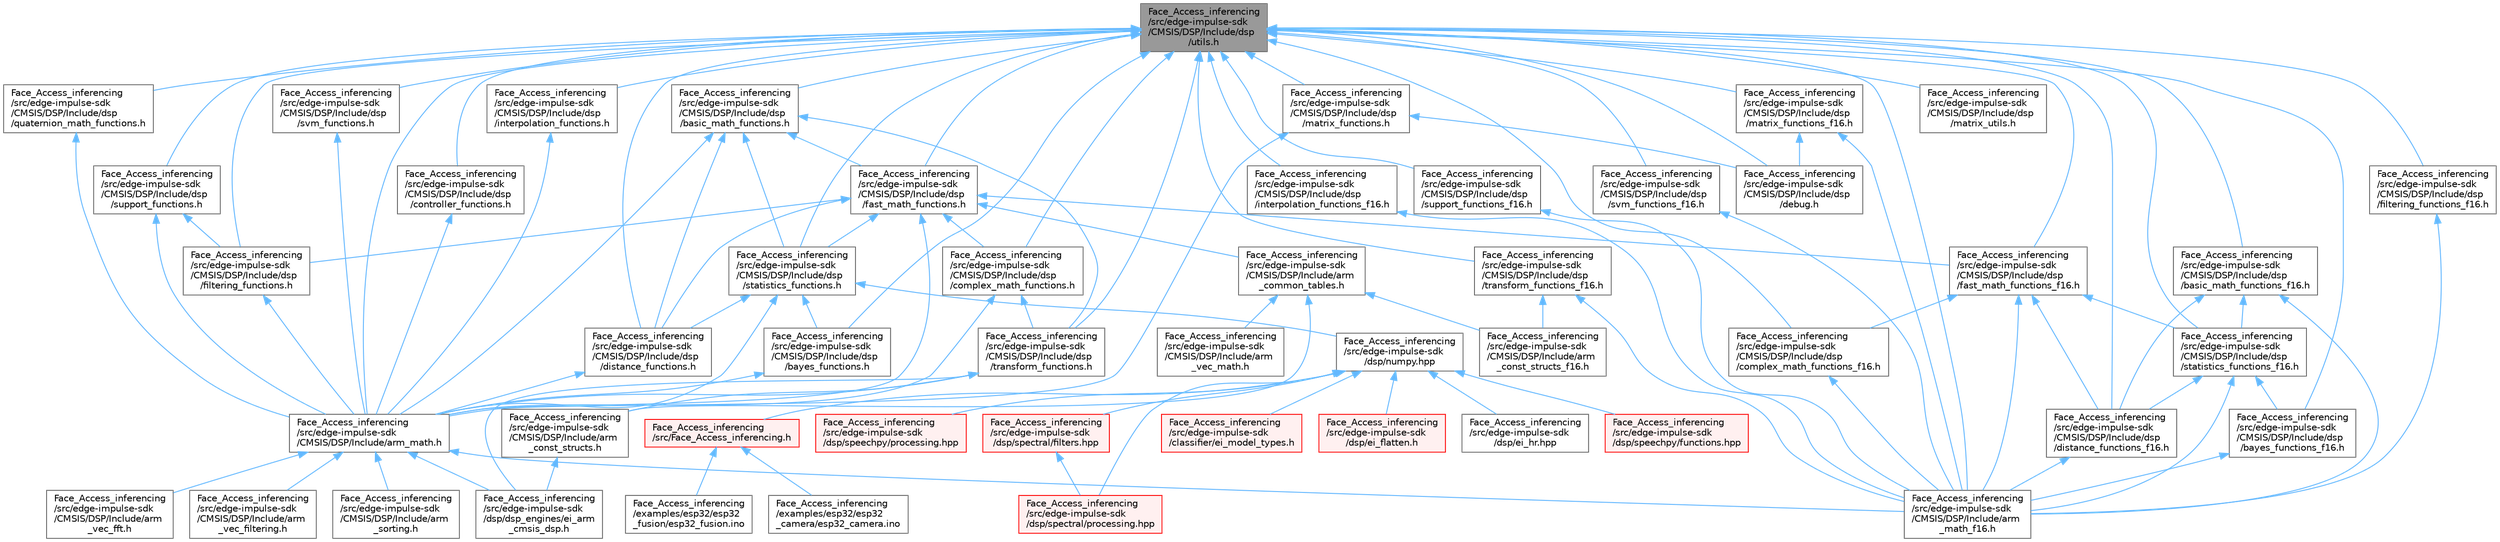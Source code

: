 digraph "Face_Access_inferencing/src/edge-impulse-sdk/CMSIS/DSP/Include/dsp/utils.h"
{
 // LATEX_PDF_SIZE
  bgcolor="transparent";
  edge [fontname=Helvetica,fontsize=10,labelfontname=Helvetica,labelfontsize=10];
  node [fontname=Helvetica,fontsize=10,shape=box,height=0.2,width=0.4];
  Node1 [id="Node000001",label="Face_Access_inferencing\l/src/edge-impulse-sdk\l/CMSIS/DSP/Include/dsp\l/utils.h",height=0.2,width=0.4,color="gray40", fillcolor="grey60", style="filled", fontcolor="black",tooltip=" "];
  Node1 -> Node2 [id="edge1_Node000001_Node000002",dir="back",color="steelblue1",style="solid",tooltip=" "];
  Node2 [id="Node000002",label="Face_Access_inferencing\l/src/edge-impulse-sdk\l/CMSIS/DSP/Include/arm_math.h",height=0.2,width=0.4,color="grey40", fillcolor="white", style="filled",URL="$arm__math_8h.html",tooltip=" "];
  Node2 -> Node3 [id="edge2_Node000002_Node000003",dir="back",color="steelblue1",style="solid",tooltip=" "];
  Node3 [id="Node000003",label="Face_Access_inferencing\l/src/edge-impulse-sdk\l/CMSIS/DSP/Include/arm\l_math_f16.h",height=0.2,width=0.4,color="grey40", fillcolor="white", style="filled",URL="$arm__math__f16_8h.html",tooltip=" "];
  Node2 -> Node4 [id="edge3_Node000002_Node000004",dir="back",color="steelblue1",style="solid",tooltip=" "];
  Node4 [id="Node000004",label="Face_Access_inferencing\l/src/edge-impulse-sdk\l/CMSIS/DSP/Include/arm\l_sorting.h",height=0.2,width=0.4,color="grey40", fillcolor="white", style="filled",URL="$arm__sorting_8h.html",tooltip=" "];
  Node2 -> Node5 [id="edge4_Node000002_Node000005",dir="back",color="steelblue1",style="solid",tooltip=" "];
  Node5 [id="Node000005",label="Face_Access_inferencing\l/src/edge-impulse-sdk\l/CMSIS/DSP/Include/arm\l_vec_fft.h",height=0.2,width=0.4,color="grey40", fillcolor="white", style="filled",URL="$arm__vec__fft_8h.html",tooltip=" "];
  Node2 -> Node6 [id="edge5_Node000002_Node000006",dir="back",color="steelblue1",style="solid",tooltip=" "];
  Node6 [id="Node000006",label="Face_Access_inferencing\l/src/edge-impulse-sdk\l/CMSIS/DSP/Include/arm\l_vec_filtering.h",height=0.2,width=0.4,color="grey40", fillcolor="white", style="filled",URL="$arm__vec__filtering_8h.html",tooltip=" "];
  Node2 -> Node7 [id="edge6_Node000002_Node000007",dir="back",color="steelblue1",style="solid",tooltip=" "];
  Node7 [id="Node000007",label="Face_Access_inferencing\l/src/edge-impulse-sdk\l/dsp/dsp_engines/ei_arm\l_cmsis_dsp.h",height=0.2,width=0.4,color="grey40", fillcolor="white", style="filled",URL="$ei__arm__cmsis__dsp_8h.html",tooltip=" "];
  Node1 -> Node3 [id="edge7_Node000001_Node000003",dir="back",color="steelblue1",style="solid",tooltip=" "];
  Node1 -> Node8 [id="edge8_Node000001_Node000008",dir="back",color="steelblue1",style="solid",tooltip=" "];
  Node8 [id="Node000008",label="Face_Access_inferencing\l/src/edge-impulse-sdk\l/CMSIS/DSP/Include/dsp\l/basic_math_functions.h",height=0.2,width=0.4,color="grey40", fillcolor="white", style="filled",URL="$basic__math__functions_8h.html",tooltip=" "];
  Node8 -> Node2 [id="edge9_Node000008_Node000002",dir="back",color="steelblue1",style="solid",tooltip=" "];
  Node8 -> Node9 [id="edge10_Node000008_Node000009",dir="back",color="steelblue1",style="solid",tooltip=" "];
  Node9 [id="Node000009",label="Face_Access_inferencing\l/src/edge-impulse-sdk\l/CMSIS/DSP/Include/dsp\l/distance_functions.h",height=0.2,width=0.4,color="grey40", fillcolor="white", style="filled",URL="$distance__functions_8h.html",tooltip=" "];
  Node9 -> Node2 [id="edge11_Node000009_Node000002",dir="back",color="steelblue1",style="solid",tooltip=" "];
  Node8 -> Node10 [id="edge12_Node000008_Node000010",dir="back",color="steelblue1",style="solid",tooltip=" "];
  Node10 [id="Node000010",label="Face_Access_inferencing\l/src/edge-impulse-sdk\l/CMSIS/DSP/Include/dsp\l/fast_math_functions.h",height=0.2,width=0.4,color="grey40", fillcolor="white", style="filled",URL="$fast__math__functions_8h.html",tooltip=" "];
  Node10 -> Node11 [id="edge13_Node000010_Node000011",dir="back",color="steelblue1",style="solid",tooltip=" "];
  Node11 [id="Node000011",label="Face_Access_inferencing\l/src/edge-impulse-sdk\l/CMSIS/DSP/Include/arm\l_common_tables.h",height=0.2,width=0.4,color="grey40", fillcolor="white", style="filled",URL="$arm__common__tables_8h.html",tooltip=" "];
  Node11 -> Node12 [id="edge14_Node000011_Node000012",dir="back",color="steelblue1",style="solid",tooltip=" "];
  Node12 [id="Node000012",label="Face_Access_inferencing\l/src/edge-impulse-sdk\l/CMSIS/DSP/Include/arm\l_const_structs.h",height=0.2,width=0.4,color="grey40", fillcolor="white", style="filled",URL="$arm__const__structs_8h.html",tooltip=" "];
  Node12 -> Node7 [id="edge15_Node000012_Node000007",dir="back",color="steelblue1",style="solid",tooltip=" "];
  Node11 -> Node13 [id="edge16_Node000011_Node000013",dir="back",color="steelblue1",style="solid",tooltip=" "];
  Node13 [id="Node000013",label="Face_Access_inferencing\l/src/edge-impulse-sdk\l/CMSIS/DSP/Include/arm\l_const_structs_f16.h",height=0.2,width=0.4,color="grey40", fillcolor="white", style="filled",URL="$arm__const__structs__f16_8h.html",tooltip=" "];
  Node11 -> Node14 [id="edge17_Node000011_Node000014",dir="back",color="steelblue1",style="solid",tooltip=" "];
  Node14 [id="Node000014",label="Face_Access_inferencing\l/src/edge-impulse-sdk\l/CMSIS/DSP/Include/arm\l_vec_math.h",height=0.2,width=0.4,color="grey40", fillcolor="white", style="filled",URL="$arm__vec__math_8h.html",tooltip=" "];
  Node10 -> Node2 [id="edge18_Node000010_Node000002",dir="back",color="steelblue1",style="solid",tooltip=" "];
  Node10 -> Node15 [id="edge19_Node000010_Node000015",dir="back",color="steelblue1",style="solid",tooltip=" "];
  Node15 [id="Node000015",label="Face_Access_inferencing\l/src/edge-impulse-sdk\l/CMSIS/DSP/Include/dsp\l/complex_math_functions.h",height=0.2,width=0.4,color="grey40", fillcolor="white", style="filled",URL="$complex__math__functions_8h.html",tooltip=" "];
  Node15 -> Node2 [id="edge20_Node000015_Node000002",dir="back",color="steelblue1",style="solid",tooltip=" "];
  Node15 -> Node16 [id="edge21_Node000015_Node000016",dir="back",color="steelblue1",style="solid",tooltip=" "];
  Node16 [id="Node000016",label="Face_Access_inferencing\l/src/edge-impulse-sdk\l/CMSIS/DSP/Include/dsp\l/transform_functions.h",height=0.2,width=0.4,color="grey40", fillcolor="white", style="filled",URL="$transform__functions_8h.html",tooltip=" "];
  Node16 -> Node12 [id="edge22_Node000016_Node000012",dir="back",color="steelblue1",style="solid",tooltip=" "];
  Node16 -> Node2 [id="edge23_Node000016_Node000002",dir="back",color="steelblue1",style="solid",tooltip=" "];
  Node16 -> Node7 [id="edge24_Node000016_Node000007",dir="back",color="steelblue1",style="solid",tooltip=" "];
  Node10 -> Node9 [id="edge25_Node000010_Node000009",dir="back",color="steelblue1",style="solid",tooltip=" "];
  Node10 -> Node17 [id="edge26_Node000010_Node000017",dir="back",color="steelblue1",style="solid",tooltip=" "];
  Node17 [id="Node000017",label="Face_Access_inferencing\l/src/edge-impulse-sdk\l/CMSIS/DSP/Include/dsp\l/fast_math_functions_f16.h",height=0.2,width=0.4,color="grey40", fillcolor="white", style="filled",URL="$fast__math__functions__f16_8h.html",tooltip=" "];
  Node17 -> Node3 [id="edge27_Node000017_Node000003",dir="back",color="steelblue1",style="solid",tooltip=" "];
  Node17 -> Node18 [id="edge28_Node000017_Node000018",dir="back",color="steelblue1",style="solid",tooltip=" "];
  Node18 [id="Node000018",label="Face_Access_inferencing\l/src/edge-impulse-sdk\l/CMSIS/DSP/Include/dsp\l/complex_math_functions_f16.h",height=0.2,width=0.4,color="grey40", fillcolor="white", style="filled",URL="$complex__math__functions__f16_8h.html",tooltip=" "];
  Node18 -> Node3 [id="edge29_Node000018_Node000003",dir="back",color="steelblue1",style="solid",tooltip=" "];
  Node17 -> Node19 [id="edge30_Node000017_Node000019",dir="back",color="steelblue1",style="solid",tooltip=" "];
  Node19 [id="Node000019",label="Face_Access_inferencing\l/src/edge-impulse-sdk\l/CMSIS/DSP/Include/dsp\l/distance_functions_f16.h",height=0.2,width=0.4,color="grey40", fillcolor="white", style="filled",URL="$distance__functions__f16_8h.html",tooltip=" "];
  Node19 -> Node3 [id="edge31_Node000019_Node000003",dir="back",color="steelblue1",style="solid",tooltip=" "];
  Node17 -> Node20 [id="edge32_Node000017_Node000020",dir="back",color="steelblue1",style="solid",tooltip=" "];
  Node20 [id="Node000020",label="Face_Access_inferencing\l/src/edge-impulse-sdk\l/CMSIS/DSP/Include/dsp\l/statistics_functions_f16.h",height=0.2,width=0.4,color="grey40", fillcolor="white", style="filled",URL="$statistics__functions__f16_8h.html",tooltip=" "];
  Node20 -> Node3 [id="edge33_Node000020_Node000003",dir="back",color="steelblue1",style="solid",tooltip=" "];
  Node20 -> Node21 [id="edge34_Node000020_Node000021",dir="back",color="steelblue1",style="solid",tooltip=" "];
  Node21 [id="Node000021",label="Face_Access_inferencing\l/src/edge-impulse-sdk\l/CMSIS/DSP/Include/dsp\l/bayes_functions_f16.h",height=0.2,width=0.4,color="grey40", fillcolor="white", style="filled",URL="$bayes__functions__f16_8h.html",tooltip=" "];
  Node21 -> Node3 [id="edge35_Node000021_Node000003",dir="back",color="steelblue1",style="solid",tooltip=" "];
  Node20 -> Node19 [id="edge36_Node000020_Node000019",dir="back",color="steelblue1",style="solid",tooltip=" "];
  Node10 -> Node22 [id="edge37_Node000010_Node000022",dir="back",color="steelblue1",style="solid",tooltip=" "];
  Node22 [id="Node000022",label="Face_Access_inferencing\l/src/edge-impulse-sdk\l/CMSIS/DSP/Include/dsp\l/filtering_functions.h",height=0.2,width=0.4,color="grey40", fillcolor="white", style="filled",URL="$filtering__functions_8h.html",tooltip=" "];
  Node22 -> Node2 [id="edge38_Node000022_Node000002",dir="back",color="steelblue1",style="solid",tooltip=" "];
  Node10 -> Node23 [id="edge39_Node000010_Node000023",dir="back",color="steelblue1",style="solid",tooltip=" "];
  Node23 [id="Node000023",label="Face_Access_inferencing\l/src/edge-impulse-sdk\l/CMSIS/DSP/Include/dsp\l/statistics_functions.h",height=0.2,width=0.4,color="grey40", fillcolor="white", style="filled",URL="$statistics__functions_8h.html",tooltip=" "];
  Node23 -> Node2 [id="edge40_Node000023_Node000002",dir="back",color="steelblue1",style="solid",tooltip=" "];
  Node23 -> Node24 [id="edge41_Node000023_Node000024",dir="back",color="steelblue1",style="solid",tooltip=" "];
  Node24 [id="Node000024",label="Face_Access_inferencing\l/src/edge-impulse-sdk\l/CMSIS/DSP/Include/dsp\l/bayes_functions.h",height=0.2,width=0.4,color="grey40", fillcolor="white", style="filled",URL="$bayes__functions_8h.html",tooltip=" "];
  Node24 -> Node2 [id="edge42_Node000024_Node000002",dir="back",color="steelblue1",style="solid",tooltip=" "];
  Node23 -> Node9 [id="edge43_Node000023_Node000009",dir="back",color="steelblue1",style="solid",tooltip=" "];
  Node23 -> Node25 [id="edge44_Node000023_Node000025",dir="back",color="steelblue1",style="solid",tooltip=" "];
  Node25 [id="Node000025",label="Face_Access_inferencing\l/src/edge-impulse-sdk\l/dsp/numpy.hpp",height=0.2,width=0.4,color="grey40", fillcolor="white", style="filled",URL="$numpy_8hpp.html",tooltip=" "];
  Node25 -> Node26 [id="edge45_Node000025_Node000026",dir="back",color="steelblue1",style="solid",tooltip=" "];
  Node26 [id="Node000026",label="Face_Access_inferencing\l/src/Face_Access_inferencing.h",height=0.2,width=0.4,color="red", fillcolor="#FFF0F0", style="filled",URL="$_face___access__inferencing_8h.html",tooltip=" "];
  Node26 -> Node27 [id="edge46_Node000026_Node000027",dir="back",color="steelblue1",style="solid",tooltip=" "];
  Node27 [id="Node000027",label="Face_Access_inferencing\l/examples/esp32/esp32\l_camera/esp32_camera.ino",height=0.2,width=0.4,color="grey40", fillcolor="white", style="filled",URL="$esp32__camera_8ino.html",tooltip=" "];
  Node26 -> Node28 [id="edge47_Node000026_Node000028",dir="back",color="steelblue1",style="solid",tooltip=" "];
  Node28 [id="Node000028",label="Face_Access_inferencing\l/examples/esp32/esp32\l_fusion/esp32_fusion.ino",height=0.2,width=0.4,color="grey40", fillcolor="white", style="filled",URL="$esp32__fusion_8ino.html",tooltip=" "];
  Node25 -> Node55 [id="edge48_Node000025_Node000055",dir="back",color="steelblue1",style="solid",tooltip=" "];
  Node55 [id="Node000055",label="Face_Access_inferencing\l/src/edge-impulse-sdk\l/classifier/ei_model_types.h",height=0.2,width=0.4,color="red", fillcolor="#FFF0F0", style="filled",URL="$ei__model__types_8h.html",tooltip=" "];
  Node25 -> Node80 [id="edge49_Node000025_Node000080",dir="back",color="steelblue1",style="solid",tooltip=" "];
  Node80 [id="Node000080",label="Face_Access_inferencing\l/src/edge-impulse-sdk\l/dsp/ei_flatten.h",height=0.2,width=0.4,color="red", fillcolor="#FFF0F0", style="filled",URL="$ei__flatten_8h.html",tooltip=" "];
  Node25 -> Node81 [id="edge50_Node000025_Node000081",dir="back",color="steelblue1",style="solid",tooltip=" "];
  Node81 [id="Node000081",label="Face_Access_inferencing\l/src/edge-impulse-sdk\l/dsp/ei_hr.hpp",height=0.2,width=0.4,color="grey40", fillcolor="white", style="filled",URL="$ei__hr_8hpp.html",tooltip=" "];
  Node25 -> Node82 [id="edge51_Node000025_Node000082",dir="back",color="steelblue1",style="solid",tooltip=" "];
  Node82 [id="Node000082",label="Face_Access_inferencing\l/src/edge-impulse-sdk\l/dsp/spectral/filters.hpp",height=0.2,width=0.4,color="red", fillcolor="#FFF0F0", style="filled",URL="$filters_8hpp.html",tooltip=" "];
  Node82 -> Node84 [id="edge52_Node000082_Node000084",dir="back",color="steelblue1",style="solid",tooltip=" "];
  Node84 [id="Node000084",label="Face_Access_inferencing\l/src/edge-impulse-sdk\l/dsp/spectral/processing.hpp",height=0.2,width=0.4,color="red", fillcolor="#FFF0F0", style="filled",URL="$spectral_2processing_8hpp.html",tooltip=" "];
  Node25 -> Node84 [id="edge53_Node000025_Node000084",dir="back",color="steelblue1",style="solid",tooltip=" "];
  Node25 -> Node88 [id="edge54_Node000025_Node000088",dir="back",color="steelblue1",style="solid",tooltip=" "];
  Node88 [id="Node000088",label="Face_Access_inferencing\l/src/edge-impulse-sdk\l/dsp/speechpy/functions.hpp",height=0.2,width=0.4,color="red", fillcolor="#FFF0F0", style="filled",URL="$functions_8hpp.html",tooltip=" "];
  Node25 -> Node91 [id="edge55_Node000025_Node000091",dir="back",color="steelblue1",style="solid",tooltip=" "];
  Node91 [id="Node000091",label="Face_Access_inferencing\l/src/edge-impulse-sdk\l/dsp/speechpy/processing.hpp",height=0.2,width=0.4,color="red", fillcolor="#FFF0F0", style="filled",URL="$speechpy_2processing_8hpp.html",tooltip=" "];
  Node8 -> Node23 [id="edge56_Node000008_Node000023",dir="back",color="steelblue1",style="solid",tooltip=" "];
  Node8 -> Node16 [id="edge57_Node000008_Node000016",dir="back",color="steelblue1",style="solid",tooltip=" "];
  Node1 -> Node92 [id="edge58_Node000001_Node000092",dir="back",color="steelblue1",style="solid",tooltip=" "];
  Node92 [id="Node000092",label="Face_Access_inferencing\l/src/edge-impulse-sdk\l/CMSIS/DSP/Include/dsp\l/basic_math_functions_f16.h",height=0.2,width=0.4,color="grey40", fillcolor="white", style="filled",URL="$basic__math__functions__f16_8h.html",tooltip=" "];
  Node92 -> Node3 [id="edge59_Node000092_Node000003",dir="back",color="steelblue1",style="solid",tooltip=" "];
  Node92 -> Node19 [id="edge60_Node000092_Node000019",dir="back",color="steelblue1",style="solid",tooltip=" "];
  Node92 -> Node20 [id="edge61_Node000092_Node000020",dir="back",color="steelblue1",style="solid",tooltip=" "];
  Node1 -> Node24 [id="edge62_Node000001_Node000024",dir="back",color="steelblue1",style="solid",tooltip=" "];
  Node1 -> Node21 [id="edge63_Node000001_Node000021",dir="back",color="steelblue1",style="solid",tooltip=" "];
  Node1 -> Node15 [id="edge64_Node000001_Node000015",dir="back",color="steelblue1",style="solid",tooltip=" "];
  Node1 -> Node18 [id="edge65_Node000001_Node000018",dir="back",color="steelblue1",style="solid",tooltip=" "];
  Node1 -> Node93 [id="edge66_Node000001_Node000093",dir="back",color="steelblue1",style="solid",tooltip=" "];
  Node93 [id="Node000093",label="Face_Access_inferencing\l/src/edge-impulse-sdk\l/CMSIS/DSP/Include/dsp\l/controller_functions.h",height=0.2,width=0.4,color="grey40", fillcolor="white", style="filled",URL="$controller__functions_8h.html",tooltip=" "];
  Node93 -> Node2 [id="edge67_Node000093_Node000002",dir="back",color="steelblue1",style="solid",tooltip=" "];
  Node1 -> Node94 [id="edge68_Node000001_Node000094",dir="back",color="steelblue1",style="solid",tooltip=" "];
  Node94 [id="Node000094",label="Face_Access_inferencing\l/src/edge-impulse-sdk\l/CMSIS/DSP/Include/dsp\l/debug.h",height=0.2,width=0.4,color="grey40", fillcolor="white", style="filled",URL="$debug_8h.html",tooltip=" "];
  Node1 -> Node9 [id="edge69_Node000001_Node000009",dir="back",color="steelblue1",style="solid",tooltip=" "];
  Node1 -> Node19 [id="edge70_Node000001_Node000019",dir="back",color="steelblue1",style="solid",tooltip=" "];
  Node1 -> Node10 [id="edge71_Node000001_Node000010",dir="back",color="steelblue1",style="solid",tooltip=" "];
  Node1 -> Node17 [id="edge72_Node000001_Node000017",dir="back",color="steelblue1",style="solid",tooltip=" "];
  Node1 -> Node22 [id="edge73_Node000001_Node000022",dir="back",color="steelblue1",style="solid",tooltip=" "];
  Node1 -> Node95 [id="edge74_Node000001_Node000095",dir="back",color="steelblue1",style="solid",tooltip=" "];
  Node95 [id="Node000095",label="Face_Access_inferencing\l/src/edge-impulse-sdk\l/CMSIS/DSP/Include/dsp\l/filtering_functions_f16.h",height=0.2,width=0.4,color="grey40", fillcolor="white", style="filled",URL="$filtering__functions__f16_8h.html",tooltip=" "];
  Node95 -> Node3 [id="edge75_Node000095_Node000003",dir="back",color="steelblue1",style="solid",tooltip=" "];
  Node1 -> Node96 [id="edge76_Node000001_Node000096",dir="back",color="steelblue1",style="solid",tooltip=" "];
  Node96 [id="Node000096",label="Face_Access_inferencing\l/src/edge-impulse-sdk\l/CMSIS/DSP/Include/dsp\l/interpolation_functions.h",height=0.2,width=0.4,color="grey40", fillcolor="white", style="filled",URL="$interpolation__functions_8h.html",tooltip=" "];
  Node96 -> Node2 [id="edge77_Node000096_Node000002",dir="back",color="steelblue1",style="solid",tooltip=" "];
  Node1 -> Node97 [id="edge78_Node000001_Node000097",dir="back",color="steelblue1",style="solid",tooltip=" "];
  Node97 [id="Node000097",label="Face_Access_inferencing\l/src/edge-impulse-sdk\l/CMSIS/DSP/Include/dsp\l/interpolation_functions_f16.h",height=0.2,width=0.4,color="grey40", fillcolor="white", style="filled",URL="$interpolation__functions__f16_8h.html",tooltip=" "];
  Node97 -> Node3 [id="edge79_Node000097_Node000003",dir="back",color="steelblue1",style="solid",tooltip=" "];
  Node1 -> Node98 [id="edge80_Node000001_Node000098",dir="back",color="steelblue1",style="solid",tooltip=" "];
  Node98 [id="Node000098",label="Face_Access_inferencing\l/src/edge-impulse-sdk\l/CMSIS/DSP/Include/dsp\l/matrix_functions.h",height=0.2,width=0.4,color="grey40", fillcolor="white", style="filled",URL="$matrix__functions_8h.html",tooltip=" "];
  Node98 -> Node2 [id="edge81_Node000098_Node000002",dir="back",color="steelblue1",style="solid",tooltip=" "];
  Node98 -> Node94 [id="edge82_Node000098_Node000094",dir="back",color="steelblue1",style="solid",tooltip=" "];
  Node1 -> Node99 [id="edge83_Node000001_Node000099",dir="back",color="steelblue1",style="solid",tooltip=" "];
  Node99 [id="Node000099",label="Face_Access_inferencing\l/src/edge-impulse-sdk\l/CMSIS/DSP/Include/dsp\l/matrix_functions_f16.h",height=0.2,width=0.4,color="grey40", fillcolor="white", style="filled",URL="$matrix__functions__f16_8h.html",tooltip=" "];
  Node99 -> Node3 [id="edge84_Node000099_Node000003",dir="back",color="steelblue1",style="solid",tooltip=" "];
  Node99 -> Node94 [id="edge85_Node000099_Node000094",dir="back",color="steelblue1",style="solid",tooltip=" "];
  Node1 -> Node100 [id="edge86_Node000001_Node000100",dir="back",color="steelblue1",style="solid",tooltip=" "];
  Node100 [id="Node000100",label="Face_Access_inferencing\l/src/edge-impulse-sdk\l/CMSIS/DSP/Include/dsp\l/matrix_utils.h",height=0.2,width=0.4,color="grey40", fillcolor="white", style="filled",URL="$matrix__utils_8h.html",tooltip=" "];
  Node1 -> Node101 [id="edge87_Node000001_Node000101",dir="back",color="steelblue1",style="solid",tooltip=" "];
  Node101 [id="Node000101",label="Face_Access_inferencing\l/src/edge-impulse-sdk\l/CMSIS/DSP/Include/dsp\l/quaternion_math_functions.h",height=0.2,width=0.4,color="grey40", fillcolor="white", style="filled",URL="$quaternion__math__functions_8h.html",tooltip=" "];
  Node101 -> Node2 [id="edge88_Node000101_Node000002",dir="back",color="steelblue1",style="solid",tooltip=" "];
  Node1 -> Node23 [id="edge89_Node000001_Node000023",dir="back",color="steelblue1",style="solid",tooltip=" "];
  Node1 -> Node20 [id="edge90_Node000001_Node000020",dir="back",color="steelblue1",style="solid",tooltip=" "];
  Node1 -> Node102 [id="edge91_Node000001_Node000102",dir="back",color="steelblue1",style="solid",tooltip=" "];
  Node102 [id="Node000102",label="Face_Access_inferencing\l/src/edge-impulse-sdk\l/CMSIS/DSP/Include/dsp\l/support_functions.h",height=0.2,width=0.4,color="grey40", fillcolor="white", style="filled",URL="$support__functions_8h.html",tooltip=" "];
  Node102 -> Node2 [id="edge92_Node000102_Node000002",dir="back",color="steelblue1",style="solid",tooltip=" "];
  Node102 -> Node22 [id="edge93_Node000102_Node000022",dir="back",color="steelblue1",style="solid",tooltip=" "];
  Node1 -> Node103 [id="edge94_Node000001_Node000103",dir="back",color="steelblue1",style="solid",tooltip=" "];
  Node103 [id="Node000103",label="Face_Access_inferencing\l/src/edge-impulse-sdk\l/CMSIS/DSP/Include/dsp\l/support_functions_f16.h",height=0.2,width=0.4,color="grey40", fillcolor="white", style="filled",URL="$support__functions__f16_8h.html",tooltip=" "];
  Node103 -> Node3 [id="edge95_Node000103_Node000003",dir="back",color="steelblue1",style="solid",tooltip=" "];
  Node1 -> Node104 [id="edge96_Node000001_Node000104",dir="back",color="steelblue1",style="solid",tooltip=" "];
  Node104 [id="Node000104",label="Face_Access_inferencing\l/src/edge-impulse-sdk\l/CMSIS/DSP/Include/dsp\l/svm_functions.h",height=0.2,width=0.4,color="grey40", fillcolor="white", style="filled",URL="$svm__functions_8h.html",tooltip=" "];
  Node104 -> Node2 [id="edge97_Node000104_Node000002",dir="back",color="steelblue1",style="solid",tooltip=" "];
  Node1 -> Node105 [id="edge98_Node000001_Node000105",dir="back",color="steelblue1",style="solid",tooltip=" "];
  Node105 [id="Node000105",label="Face_Access_inferencing\l/src/edge-impulse-sdk\l/CMSIS/DSP/Include/dsp\l/svm_functions_f16.h",height=0.2,width=0.4,color="grey40", fillcolor="white", style="filled",URL="$svm__functions__f16_8h.html",tooltip=" "];
  Node105 -> Node3 [id="edge99_Node000105_Node000003",dir="back",color="steelblue1",style="solid",tooltip=" "];
  Node1 -> Node16 [id="edge100_Node000001_Node000016",dir="back",color="steelblue1",style="solid",tooltip=" "];
  Node1 -> Node106 [id="edge101_Node000001_Node000106",dir="back",color="steelblue1",style="solid",tooltip=" "];
  Node106 [id="Node000106",label="Face_Access_inferencing\l/src/edge-impulse-sdk\l/CMSIS/DSP/Include/dsp\l/transform_functions_f16.h",height=0.2,width=0.4,color="grey40", fillcolor="white", style="filled",URL="$transform__functions__f16_8h.html",tooltip=" "];
  Node106 -> Node13 [id="edge102_Node000106_Node000013",dir="back",color="steelblue1",style="solid",tooltip=" "];
  Node106 -> Node3 [id="edge103_Node000106_Node000003",dir="back",color="steelblue1",style="solid",tooltip=" "];
}

